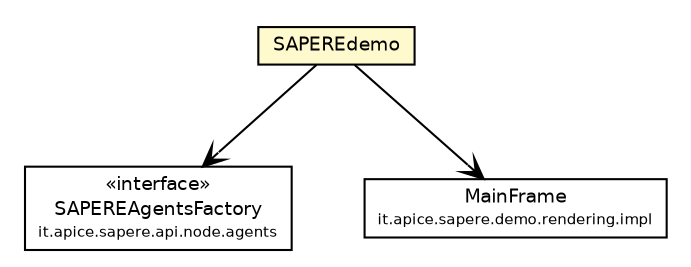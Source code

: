#!/usr/local/bin/dot
#
# Class diagram 
# Generated by UmlGraph version 4.4 (http://www.spinellis.gr/sw/umlgraph)
#

digraph G {
	edge [fontname="Helvetica",fontsize=10,labelfontname="Helvetica",labelfontsize=10];
	node [fontname="Helvetica",fontsize=10,shape=plaintext];
	// it.apice.sapere.api.node.agents.SAPEREAgentsFactory
	c81520 [label=<<table border="0" cellborder="1" cellspacing="0" cellpadding="2" port="p" href="../../api/node/agents/SAPEREAgentsFactory.html">
		<tr><td><table border="0" cellspacing="0" cellpadding="1">
			<tr><td> &laquo;interface&raquo; </td></tr>
			<tr><td> SAPEREAgentsFactory </td></tr>
			<tr><td><font point-size="7.0"> it.apice.sapere.api.node.agents </font></td></tr>
		</table></td></tr>
		</table>>, fontname="Helvetica", fontcolor="black", fontsize=9.0];
	// it.apice.sapere.demo.impl.SAPEREdemo
	c81673 [label=<<table border="0" cellborder="1" cellspacing="0" cellpadding="2" port="p" bgcolor="lemonChiffon" href="./SAPEREdemo.html">
		<tr><td><table border="0" cellspacing="0" cellpadding="1">
			<tr><td> SAPEREdemo </td></tr>
		</table></td></tr>
		</table>>, fontname="Helvetica", fontcolor="black", fontsize=9.0];
	// it.apice.sapere.demo.rendering.impl.MainFrame
	c81679 [label=<<table border="0" cellborder="1" cellspacing="0" cellpadding="2" port="p" href="../rendering/impl/MainFrame.html">
		<tr><td><table border="0" cellspacing="0" cellpadding="1">
			<tr><td> MainFrame </td></tr>
			<tr><td><font point-size="7.0"> it.apice.sapere.demo.rendering.impl </font></td></tr>
		</table></td></tr>
		</table>>, fontname="Helvetica", fontcolor="black", fontsize=9.0];
	// it.apice.sapere.demo.impl.SAPEREdemo NAVASSOC it.apice.sapere.api.node.agents.SAPEREAgentsFactory
	c81673:p -> c81520:p [taillabel="", label="", headlabel="", fontname="Helvetica", fontcolor="black", fontsize=10.0, color="black", arrowhead=open];
	// it.apice.sapere.demo.impl.SAPEREdemo NAVASSOC it.apice.sapere.demo.rendering.impl.MainFrame
	c81673:p -> c81679:p [taillabel="", label="", headlabel="", fontname="Helvetica", fontcolor="black", fontsize=10.0, color="black", arrowhead=open];
}

